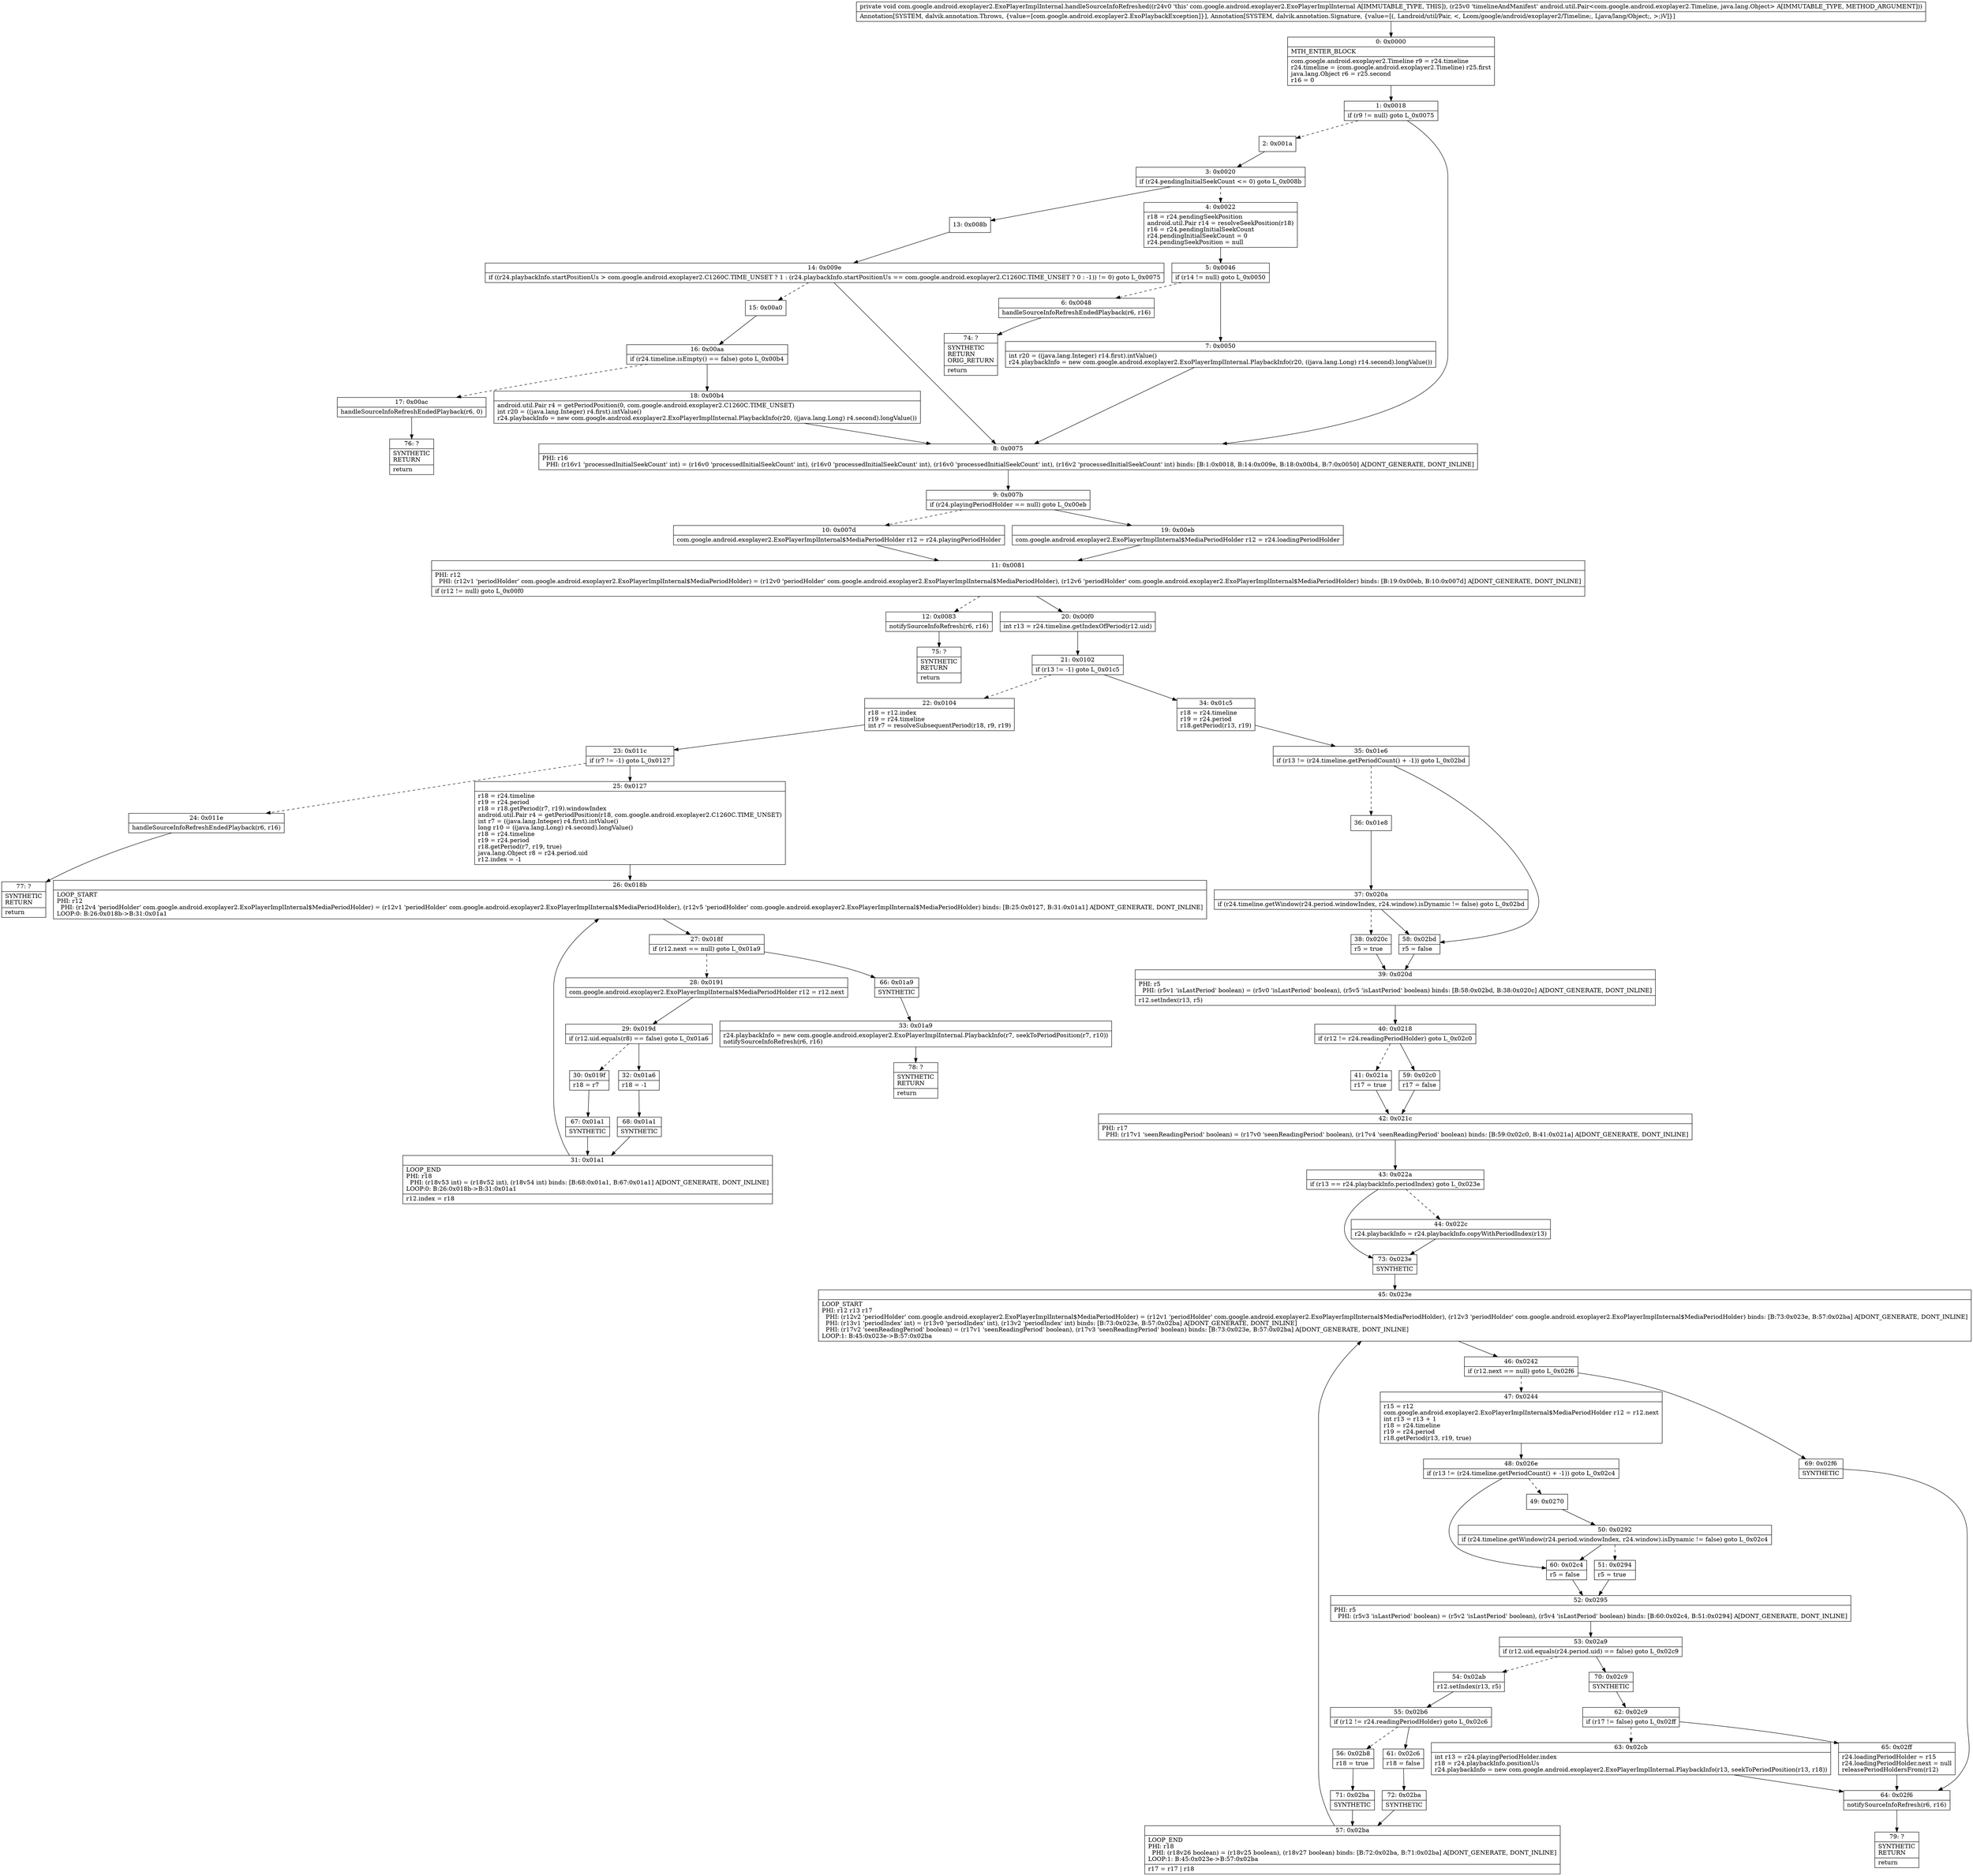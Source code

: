 digraph "CFG forcom.google.android.exoplayer2.ExoPlayerImplInternal.handleSourceInfoRefreshed(Landroid\/util\/Pair;)V" {
Node_0 [shape=record,label="{0\:\ 0x0000|MTH_ENTER_BLOCK\l|com.google.android.exoplayer2.Timeline r9 = r24.timeline\lr24.timeline = (com.google.android.exoplayer2.Timeline) r25.first\ljava.lang.Object r6 = r25.second\lr16 = 0\l}"];
Node_1 [shape=record,label="{1\:\ 0x0018|if (r9 != null) goto L_0x0075\l}"];
Node_2 [shape=record,label="{2\:\ 0x001a}"];
Node_3 [shape=record,label="{3\:\ 0x0020|if (r24.pendingInitialSeekCount \<= 0) goto L_0x008b\l}"];
Node_4 [shape=record,label="{4\:\ 0x0022|r18 = r24.pendingSeekPosition\landroid.util.Pair r14 = resolveSeekPosition(r18)\lr16 = r24.pendingInitialSeekCount\lr24.pendingInitialSeekCount = 0\lr24.pendingSeekPosition = null\l}"];
Node_5 [shape=record,label="{5\:\ 0x0046|if (r14 != null) goto L_0x0050\l}"];
Node_6 [shape=record,label="{6\:\ 0x0048|handleSourceInfoRefreshEndedPlayback(r6, r16)\l}"];
Node_7 [shape=record,label="{7\:\ 0x0050|int r20 = ((java.lang.Integer) r14.first).intValue()\lr24.playbackInfo = new com.google.android.exoplayer2.ExoPlayerImplInternal.PlaybackInfo(r20, ((java.lang.Long) r14.second).longValue())\l}"];
Node_8 [shape=record,label="{8\:\ 0x0075|PHI: r16 \l  PHI: (r16v1 'processedInitialSeekCount' int) = (r16v0 'processedInitialSeekCount' int), (r16v0 'processedInitialSeekCount' int), (r16v0 'processedInitialSeekCount' int), (r16v2 'processedInitialSeekCount' int) binds: [B:1:0x0018, B:14:0x009e, B:18:0x00b4, B:7:0x0050] A[DONT_GENERATE, DONT_INLINE]\l}"];
Node_9 [shape=record,label="{9\:\ 0x007b|if (r24.playingPeriodHolder == null) goto L_0x00eb\l}"];
Node_10 [shape=record,label="{10\:\ 0x007d|com.google.android.exoplayer2.ExoPlayerImplInternal$MediaPeriodHolder r12 = r24.playingPeriodHolder\l}"];
Node_11 [shape=record,label="{11\:\ 0x0081|PHI: r12 \l  PHI: (r12v1 'periodHolder' com.google.android.exoplayer2.ExoPlayerImplInternal$MediaPeriodHolder) = (r12v0 'periodHolder' com.google.android.exoplayer2.ExoPlayerImplInternal$MediaPeriodHolder), (r12v6 'periodHolder' com.google.android.exoplayer2.ExoPlayerImplInternal$MediaPeriodHolder) binds: [B:19:0x00eb, B:10:0x007d] A[DONT_GENERATE, DONT_INLINE]\l|if (r12 != null) goto L_0x00f0\l}"];
Node_12 [shape=record,label="{12\:\ 0x0083|notifySourceInfoRefresh(r6, r16)\l}"];
Node_13 [shape=record,label="{13\:\ 0x008b}"];
Node_14 [shape=record,label="{14\:\ 0x009e|if ((r24.playbackInfo.startPositionUs \> com.google.android.exoplayer2.C1260C.TIME_UNSET ? 1 : (r24.playbackInfo.startPositionUs == com.google.android.exoplayer2.C1260C.TIME_UNSET ? 0 : \-1)) != 0) goto L_0x0075\l}"];
Node_15 [shape=record,label="{15\:\ 0x00a0}"];
Node_16 [shape=record,label="{16\:\ 0x00aa|if (r24.timeline.isEmpty() == false) goto L_0x00b4\l}"];
Node_17 [shape=record,label="{17\:\ 0x00ac|handleSourceInfoRefreshEndedPlayback(r6, 0)\l}"];
Node_18 [shape=record,label="{18\:\ 0x00b4|android.util.Pair r4 = getPeriodPosition(0, com.google.android.exoplayer2.C1260C.TIME_UNSET)\lint r20 = ((java.lang.Integer) r4.first).intValue()\lr24.playbackInfo = new com.google.android.exoplayer2.ExoPlayerImplInternal.PlaybackInfo(r20, ((java.lang.Long) r4.second).longValue())\l}"];
Node_19 [shape=record,label="{19\:\ 0x00eb|com.google.android.exoplayer2.ExoPlayerImplInternal$MediaPeriodHolder r12 = r24.loadingPeriodHolder\l}"];
Node_20 [shape=record,label="{20\:\ 0x00f0|int r13 = r24.timeline.getIndexOfPeriod(r12.uid)\l}"];
Node_21 [shape=record,label="{21\:\ 0x0102|if (r13 != \-1) goto L_0x01c5\l}"];
Node_22 [shape=record,label="{22\:\ 0x0104|r18 = r12.index\lr19 = r24.timeline\lint r7 = resolveSubsequentPeriod(r18, r9, r19)\l}"];
Node_23 [shape=record,label="{23\:\ 0x011c|if (r7 != \-1) goto L_0x0127\l}"];
Node_24 [shape=record,label="{24\:\ 0x011e|handleSourceInfoRefreshEndedPlayback(r6, r16)\l}"];
Node_25 [shape=record,label="{25\:\ 0x0127|r18 = r24.timeline\lr19 = r24.period\lr18 = r18.getPeriod(r7, r19).windowIndex\landroid.util.Pair r4 = getPeriodPosition(r18, com.google.android.exoplayer2.C1260C.TIME_UNSET)\lint r7 = ((java.lang.Integer) r4.first).intValue()\llong r10 = ((java.lang.Long) r4.second).longValue()\lr18 = r24.timeline\lr19 = r24.period\lr18.getPeriod(r7, r19, true)\ljava.lang.Object r8 = r24.period.uid\lr12.index = \-1\l}"];
Node_26 [shape=record,label="{26\:\ 0x018b|LOOP_START\lPHI: r12 \l  PHI: (r12v4 'periodHolder' com.google.android.exoplayer2.ExoPlayerImplInternal$MediaPeriodHolder) = (r12v1 'periodHolder' com.google.android.exoplayer2.ExoPlayerImplInternal$MediaPeriodHolder), (r12v5 'periodHolder' com.google.android.exoplayer2.ExoPlayerImplInternal$MediaPeriodHolder) binds: [B:25:0x0127, B:31:0x01a1] A[DONT_GENERATE, DONT_INLINE]\lLOOP:0: B:26:0x018b\-\>B:31:0x01a1\l}"];
Node_27 [shape=record,label="{27\:\ 0x018f|if (r12.next == null) goto L_0x01a9\l}"];
Node_28 [shape=record,label="{28\:\ 0x0191|com.google.android.exoplayer2.ExoPlayerImplInternal$MediaPeriodHolder r12 = r12.next\l}"];
Node_29 [shape=record,label="{29\:\ 0x019d|if (r12.uid.equals(r8) == false) goto L_0x01a6\l}"];
Node_30 [shape=record,label="{30\:\ 0x019f|r18 = r7\l}"];
Node_31 [shape=record,label="{31\:\ 0x01a1|LOOP_END\lPHI: r18 \l  PHI: (r18v53 int) = (r18v52 int), (r18v54 int) binds: [B:68:0x01a1, B:67:0x01a1] A[DONT_GENERATE, DONT_INLINE]\lLOOP:0: B:26:0x018b\-\>B:31:0x01a1\l|r12.index = r18\l}"];
Node_32 [shape=record,label="{32\:\ 0x01a6|r18 = \-1\l}"];
Node_33 [shape=record,label="{33\:\ 0x01a9|r24.playbackInfo = new com.google.android.exoplayer2.ExoPlayerImplInternal.PlaybackInfo(r7, seekToPeriodPosition(r7, r10))\lnotifySourceInfoRefresh(r6, r16)\l}"];
Node_34 [shape=record,label="{34\:\ 0x01c5|r18 = r24.timeline\lr19 = r24.period\lr18.getPeriod(r13, r19)\l}"];
Node_35 [shape=record,label="{35\:\ 0x01e6|if (r13 != (r24.timeline.getPeriodCount() + \-1)) goto L_0x02bd\l}"];
Node_36 [shape=record,label="{36\:\ 0x01e8}"];
Node_37 [shape=record,label="{37\:\ 0x020a|if (r24.timeline.getWindow(r24.period.windowIndex, r24.window).isDynamic != false) goto L_0x02bd\l}"];
Node_38 [shape=record,label="{38\:\ 0x020c|r5 = true\l}"];
Node_39 [shape=record,label="{39\:\ 0x020d|PHI: r5 \l  PHI: (r5v1 'isLastPeriod' boolean) = (r5v0 'isLastPeriod' boolean), (r5v5 'isLastPeriod' boolean) binds: [B:58:0x02bd, B:38:0x020c] A[DONT_GENERATE, DONT_INLINE]\l|r12.setIndex(r13, r5)\l}"];
Node_40 [shape=record,label="{40\:\ 0x0218|if (r12 != r24.readingPeriodHolder) goto L_0x02c0\l}"];
Node_41 [shape=record,label="{41\:\ 0x021a|r17 = true\l}"];
Node_42 [shape=record,label="{42\:\ 0x021c|PHI: r17 \l  PHI: (r17v1 'seenReadingPeriod' boolean) = (r17v0 'seenReadingPeriod' boolean), (r17v4 'seenReadingPeriod' boolean) binds: [B:59:0x02c0, B:41:0x021a] A[DONT_GENERATE, DONT_INLINE]\l}"];
Node_43 [shape=record,label="{43\:\ 0x022a|if (r13 == r24.playbackInfo.periodIndex) goto L_0x023e\l}"];
Node_44 [shape=record,label="{44\:\ 0x022c|r24.playbackInfo = r24.playbackInfo.copyWithPeriodIndex(r13)\l}"];
Node_45 [shape=record,label="{45\:\ 0x023e|LOOP_START\lPHI: r12 r13 r17 \l  PHI: (r12v2 'periodHolder' com.google.android.exoplayer2.ExoPlayerImplInternal$MediaPeriodHolder) = (r12v1 'periodHolder' com.google.android.exoplayer2.ExoPlayerImplInternal$MediaPeriodHolder), (r12v3 'periodHolder' com.google.android.exoplayer2.ExoPlayerImplInternal$MediaPeriodHolder) binds: [B:73:0x023e, B:57:0x02ba] A[DONT_GENERATE, DONT_INLINE]\l  PHI: (r13v1 'periodIndex' int) = (r13v0 'periodIndex' int), (r13v2 'periodIndex' int) binds: [B:73:0x023e, B:57:0x02ba] A[DONT_GENERATE, DONT_INLINE]\l  PHI: (r17v2 'seenReadingPeriod' boolean) = (r17v1 'seenReadingPeriod' boolean), (r17v3 'seenReadingPeriod' boolean) binds: [B:73:0x023e, B:57:0x02ba] A[DONT_GENERATE, DONT_INLINE]\lLOOP:1: B:45:0x023e\-\>B:57:0x02ba\l}"];
Node_46 [shape=record,label="{46\:\ 0x0242|if (r12.next == null) goto L_0x02f6\l}"];
Node_47 [shape=record,label="{47\:\ 0x0244|r15 = r12\lcom.google.android.exoplayer2.ExoPlayerImplInternal$MediaPeriodHolder r12 = r12.next\lint r13 = r13 + 1\lr18 = r24.timeline\lr19 = r24.period\lr18.getPeriod(r13, r19, true)\l}"];
Node_48 [shape=record,label="{48\:\ 0x026e|if (r13 != (r24.timeline.getPeriodCount() + \-1)) goto L_0x02c4\l}"];
Node_49 [shape=record,label="{49\:\ 0x0270}"];
Node_50 [shape=record,label="{50\:\ 0x0292|if (r24.timeline.getWindow(r24.period.windowIndex, r24.window).isDynamic != false) goto L_0x02c4\l}"];
Node_51 [shape=record,label="{51\:\ 0x0294|r5 = true\l}"];
Node_52 [shape=record,label="{52\:\ 0x0295|PHI: r5 \l  PHI: (r5v3 'isLastPeriod' boolean) = (r5v2 'isLastPeriod' boolean), (r5v4 'isLastPeriod' boolean) binds: [B:60:0x02c4, B:51:0x0294] A[DONT_GENERATE, DONT_INLINE]\l}"];
Node_53 [shape=record,label="{53\:\ 0x02a9|if (r12.uid.equals(r24.period.uid) == false) goto L_0x02c9\l}"];
Node_54 [shape=record,label="{54\:\ 0x02ab|r12.setIndex(r13, r5)\l}"];
Node_55 [shape=record,label="{55\:\ 0x02b6|if (r12 != r24.readingPeriodHolder) goto L_0x02c6\l}"];
Node_56 [shape=record,label="{56\:\ 0x02b8|r18 = true\l}"];
Node_57 [shape=record,label="{57\:\ 0x02ba|LOOP_END\lPHI: r18 \l  PHI: (r18v26 boolean) = (r18v25 boolean), (r18v27 boolean) binds: [B:72:0x02ba, B:71:0x02ba] A[DONT_GENERATE, DONT_INLINE]\lLOOP:1: B:45:0x023e\-\>B:57:0x02ba\l|r17 = r17 \| r18\l}"];
Node_58 [shape=record,label="{58\:\ 0x02bd|r5 = false\l}"];
Node_59 [shape=record,label="{59\:\ 0x02c0|r17 = false\l}"];
Node_60 [shape=record,label="{60\:\ 0x02c4|r5 = false\l}"];
Node_61 [shape=record,label="{61\:\ 0x02c6|r18 = false\l}"];
Node_62 [shape=record,label="{62\:\ 0x02c9|if (r17 != false) goto L_0x02ff\l}"];
Node_63 [shape=record,label="{63\:\ 0x02cb|int r13 = r24.playingPeriodHolder.index\lr18 = r24.playbackInfo.positionUs\lr24.playbackInfo = new com.google.android.exoplayer2.ExoPlayerImplInternal.PlaybackInfo(r13, seekToPeriodPosition(r13, r18))\l}"];
Node_64 [shape=record,label="{64\:\ 0x02f6|notifySourceInfoRefresh(r6, r16)\l}"];
Node_65 [shape=record,label="{65\:\ 0x02ff|r24.loadingPeriodHolder = r15\lr24.loadingPeriodHolder.next = null\lreleasePeriodHoldersFrom(r12)\l}"];
Node_66 [shape=record,label="{66\:\ 0x01a9|SYNTHETIC\l}"];
Node_67 [shape=record,label="{67\:\ 0x01a1|SYNTHETIC\l}"];
Node_68 [shape=record,label="{68\:\ 0x01a1|SYNTHETIC\l}"];
Node_69 [shape=record,label="{69\:\ 0x02f6|SYNTHETIC\l}"];
Node_70 [shape=record,label="{70\:\ 0x02c9|SYNTHETIC\l}"];
Node_71 [shape=record,label="{71\:\ 0x02ba|SYNTHETIC\l}"];
Node_72 [shape=record,label="{72\:\ 0x02ba|SYNTHETIC\l}"];
Node_73 [shape=record,label="{73\:\ 0x023e|SYNTHETIC\l}"];
Node_74 [shape=record,label="{74\:\ ?|SYNTHETIC\lRETURN\lORIG_RETURN\l|return\l}"];
Node_75 [shape=record,label="{75\:\ ?|SYNTHETIC\lRETURN\l|return\l}"];
Node_76 [shape=record,label="{76\:\ ?|SYNTHETIC\lRETURN\l|return\l}"];
Node_77 [shape=record,label="{77\:\ ?|SYNTHETIC\lRETURN\l|return\l}"];
Node_78 [shape=record,label="{78\:\ ?|SYNTHETIC\lRETURN\l|return\l}"];
Node_79 [shape=record,label="{79\:\ ?|SYNTHETIC\lRETURN\l|return\l}"];
MethodNode[shape=record,label="{private void com.google.android.exoplayer2.ExoPlayerImplInternal.handleSourceInfoRefreshed((r24v0 'this' com.google.android.exoplayer2.ExoPlayerImplInternal A[IMMUTABLE_TYPE, THIS]), (r25v0 'timelineAndManifest' android.util.Pair\<com.google.android.exoplayer2.Timeline, java.lang.Object\> A[IMMUTABLE_TYPE, METHOD_ARGUMENT]))  | Annotation[SYSTEM, dalvik.annotation.Throws, \{value=[com.google.android.exoplayer2.ExoPlaybackException]\}], Annotation[SYSTEM, dalvik.annotation.Signature, \{value=[(, Landroid\/util\/Pair, \<, Lcom\/google\/android\/exoplayer2\/Timeline;, Ljava\/lang\/Object;, \>;)V]\}]\l}"];
MethodNode -> Node_0;
Node_0 -> Node_1;
Node_1 -> Node_2[style=dashed];
Node_1 -> Node_8;
Node_2 -> Node_3;
Node_3 -> Node_4[style=dashed];
Node_3 -> Node_13;
Node_4 -> Node_5;
Node_5 -> Node_6[style=dashed];
Node_5 -> Node_7;
Node_6 -> Node_74;
Node_7 -> Node_8;
Node_8 -> Node_9;
Node_9 -> Node_10[style=dashed];
Node_9 -> Node_19;
Node_10 -> Node_11;
Node_11 -> Node_12[style=dashed];
Node_11 -> Node_20;
Node_12 -> Node_75;
Node_13 -> Node_14;
Node_14 -> Node_8;
Node_14 -> Node_15[style=dashed];
Node_15 -> Node_16;
Node_16 -> Node_17[style=dashed];
Node_16 -> Node_18;
Node_17 -> Node_76;
Node_18 -> Node_8;
Node_19 -> Node_11;
Node_20 -> Node_21;
Node_21 -> Node_22[style=dashed];
Node_21 -> Node_34;
Node_22 -> Node_23;
Node_23 -> Node_24[style=dashed];
Node_23 -> Node_25;
Node_24 -> Node_77;
Node_25 -> Node_26;
Node_26 -> Node_27;
Node_27 -> Node_28[style=dashed];
Node_27 -> Node_66;
Node_28 -> Node_29;
Node_29 -> Node_30[style=dashed];
Node_29 -> Node_32;
Node_30 -> Node_67;
Node_31 -> Node_26;
Node_32 -> Node_68;
Node_33 -> Node_78;
Node_34 -> Node_35;
Node_35 -> Node_36[style=dashed];
Node_35 -> Node_58;
Node_36 -> Node_37;
Node_37 -> Node_38[style=dashed];
Node_37 -> Node_58;
Node_38 -> Node_39;
Node_39 -> Node_40;
Node_40 -> Node_41[style=dashed];
Node_40 -> Node_59;
Node_41 -> Node_42;
Node_42 -> Node_43;
Node_43 -> Node_44[style=dashed];
Node_43 -> Node_73;
Node_44 -> Node_73;
Node_45 -> Node_46;
Node_46 -> Node_47[style=dashed];
Node_46 -> Node_69;
Node_47 -> Node_48;
Node_48 -> Node_49[style=dashed];
Node_48 -> Node_60;
Node_49 -> Node_50;
Node_50 -> Node_51[style=dashed];
Node_50 -> Node_60;
Node_51 -> Node_52;
Node_52 -> Node_53;
Node_53 -> Node_54[style=dashed];
Node_53 -> Node_70;
Node_54 -> Node_55;
Node_55 -> Node_56[style=dashed];
Node_55 -> Node_61;
Node_56 -> Node_71;
Node_57 -> Node_45;
Node_58 -> Node_39;
Node_59 -> Node_42;
Node_60 -> Node_52;
Node_61 -> Node_72;
Node_62 -> Node_63[style=dashed];
Node_62 -> Node_65;
Node_63 -> Node_64;
Node_64 -> Node_79;
Node_65 -> Node_64;
Node_66 -> Node_33;
Node_67 -> Node_31;
Node_68 -> Node_31;
Node_69 -> Node_64;
Node_70 -> Node_62;
Node_71 -> Node_57;
Node_72 -> Node_57;
Node_73 -> Node_45;
}

